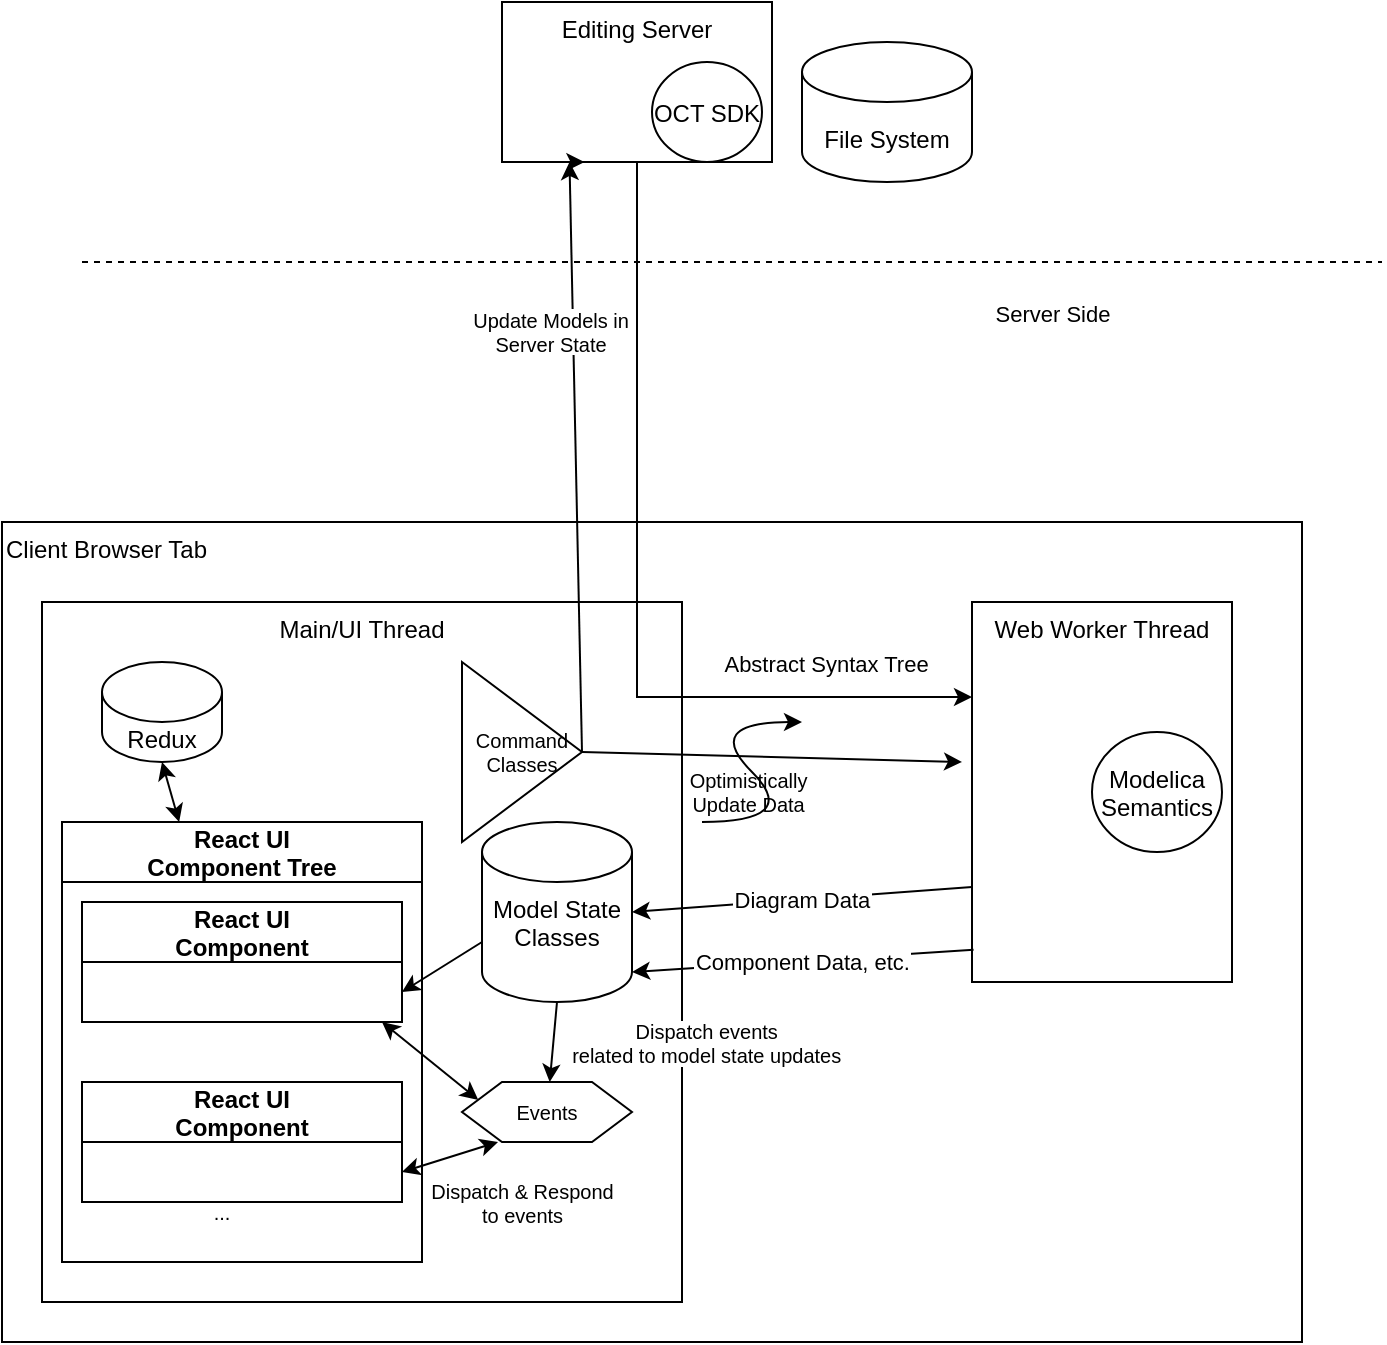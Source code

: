 <mxfile version="20.7.2" type="github">
  <diagram id="kgpKYQtTHZ0yAKxKKP6v" name="Page-1">
    <mxGraphModel dx="1562" dy="869" grid="1" gridSize="10" guides="1" tooltips="1" connect="1" arrows="1" fold="1" page="1" pageScale="1" pageWidth="850" pageHeight="1100" math="0" shadow="0">
      <root>
        <mxCell id="0" />
        <mxCell id="1" parent="0" />
        <mxCell id="abRauZB7TuJ-9SdHrUSJ-6" value="Client Browser Tab" style="rounded=0;verticalAlign=top;align=left;" vertex="1" parent="1">
          <mxGeometry x="50" y="680" width="650" height="410" as="geometry" />
        </mxCell>
        <mxCell id="abRauZB7TuJ-9SdHrUSJ-14" value="" style="endArrow=none;dashed=1;rounded=0;" edge="1" parent="1">
          <mxGeometry width="50" height="50" relative="1" as="geometry">
            <mxPoint x="90" y="550" as="sourcePoint" />
            <mxPoint x="740" y="550" as="targetPoint" />
          </mxGeometry>
        </mxCell>
        <mxCell id="abRauZB7TuJ-9SdHrUSJ-15" value="Main/UI Thread" style="rounded=0;verticalAlign=top;" vertex="1" parent="1">
          <mxGeometry x="70" y="720" width="320" height="350" as="geometry" />
        </mxCell>
        <mxCell id="abRauZB7TuJ-9SdHrUSJ-16" value="Web Worker Thread" style="rounded=0;verticalAlign=top;" vertex="1" parent="1">
          <mxGeometry x="535" y="720" width="130" height="190" as="geometry" />
        </mxCell>
        <mxCell id="abRauZB7TuJ-9SdHrUSJ-17" value="Modelica&#xa;Semantics" style="ellipse;" vertex="1" parent="1">
          <mxGeometry x="595" y="785" width="65" height="60" as="geometry" />
        </mxCell>
        <mxCell id="abRauZB7TuJ-9SdHrUSJ-12" value="Server Side" style="edgeStyle=orthogonalEdgeStyle;rounded=0;orthogonalLoop=1;jettySize=auto;exitX=0.5;exitY=1;exitDx=0;exitDy=0;entryX=0;entryY=0.25;entryDx=0;entryDy=0;" edge="1" parent="1" source="abRauZB7TuJ-9SdHrUSJ-3" target="abRauZB7TuJ-9SdHrUSJ-16">
          <mxGeometry x="-0.652" y="208" relative="1" as="geometry">
            <mxPoint x="360" y="730" as="targetPoint" />
            <Array as="points">
              <mxPoint x="368" y="768" />
            </Array>
            <mxPoint as="offset" />
          </mxGeometry>
        </mxCell>
        <mxCell id="abRauZB7TuJ-9SdHrUSJ-19" value=" Abstract Syntax Tree" style="edgeLabel;align=center;verticalAlign=middle;resizable=0;points=[];" vertex="1" connectable="0" parent="abRauZB7TuJ-9SdHrUSJ-12">
          <mxGeometry x="0.085" y="2" relative="1" as="geometry">
            <mxPoint x="91" y="14" as="offset" />
          </mxGeometry>
        </mxCell>
        <mxCell id="abRauZB7TuJ-9SdHrUSJ-30" value="Diagram Data" style="endArrow=classic;rounded=0;entryX=1;entryY=0.5;entryDx=0;entryDy=0;exitX=0;exitY=0.75;exitDx=0;exitDy=0;entryPerimeter=0;" edge="1" parent="1" source="abRauZB7TuJ-9SdHrUSJ-16" target="abRauZB7TuJ-9SdHrUSJ-32">
          <mxGeometry width="50" height="50" relative="1" as="geometry">
            <mxPoint x="400" y="760" as="sourcePoint" />
            <mxPoint x="450" y="710" as="targetPoint" />
          </mxGeometry>
        </mxCell>
        <mxCell id="abRauZB7TuJ-9SdHrUSJ-31" value="Redux" style="shape=cylinder3;boundedLbl=1;backgroundOutline=1;size=15;" vertex="1" parent="1">
          <mxGeometry x="100" y="750" width="60" height="50" as="geometry" />
        </mxCell>
        <mxCell id="abRauZB7TuJ-9SdHrUSJ-32" value="Model State&#xa;Classes" style="shape=cylinder3;boundedLbl=1;backgroundOutline=1;size=15;verticalAlign=top;" vertex="1" parent="1">
          <mxGeometry x="290" y="830" width="75" height="90" as="geometry" />
        </mxCell>
        <mxCell id="abRauZB7TuJ-9SdHrUSJ-34" value="React UI&#xa;Component Tree" style="swimlane;startSize=30;" vertex="1" parent="1">
          <mxGeometry x="80" y="830" width="180" height="220" as="geometry" />
        </mxCell>
        <mxCell id="abRauZB7TuJ-9SdHrUSJ-61" value="React UI&#xa;Component" style="swimlane;startSize=30;" vertex="1" parent="abRauZB7TuJ-9SdHrUSJ-34">
          <mxGeometry x="10" y="40" width="160" height="60" as="geometry" />
        </mxCell>
        <mxCell id="abRauZB7TuJ-9SdHrUSJ-62" value="React UI&#xa;Component" style="swimlane;startSize=30;" vertex="1" parent="abRauZB7TuJ-9SdHrUSJ-34">
          <mxGeometry x="10" y="130" width="160" height="60" as="geometry" />
        </mxCell>
        <mxCell id="abRauZB7TuJ-9SdHrUSJ-63" value="..." style="text;strokeColor=none;fillColor=none;align=center;verticalAlign=middle;rounded=0;fontSize=10;" vertex="1" parent="abRauZB7TuJ-9SdHrUSJ-34">
          <mxGeometry x="50" y="180" width="60" height="30" as="geometry" />
        </mxCell>
        <mxCell id="abRauZB7TuJ-9SdHrUSJ-41" value="Component Data, etc." style="endArrow=classic;rounded=0;entryX=1;entryY=1;entryDx=0;entryDy=-15;exitX=0.006;exitY=0.915;exitDx=0;exitDy=0;entryPerimeter=0;exitPerimeter=0;" edge="1" parent="1" source="abRauZB7TuJ-9SdHrUSJ-16" target="abRauZB7TuJ-9SdHrUSJ-32">
          <mxGeometry width="50" height="50" relative="1" as="geometry">
            <mxPoint x="530" y="879.5" as="sourcePoint" />
            <mxPoint x="390" y="879.5" as="targetPoint" />
          </mxGeometry>
        </mxCell>
        <mxCell id="abRauZB7TuJ-9SdHrUSJ-43" value="Command&#xa;Classes" style="triangle;fontSize=10;" vertex="1" parent="1">
          <mxGeometry x="280" y="750" width="60" height="90" as="geometry" />
        </mxCell>
        <mxCell id="abRauZB7TuJ-9SdHrUSJ-44" value="" style="endArrow=classic;rounded=0;fontSize=10;exitX=1;exitY=0.5;exitDx=0;exitDy=0;" edge="1" parent="1" source="abRauZB7TuJ-9SdHrUSJ-43">
          <mxGeometry width="50" height="50" relative="1" as="geometry">
            <mxPoint x="370" y="850" as="sourcePoint" />
            <mxPoint x="530" y="800" as="targetPoint" />
          </mxGeometry>
        </mxCell>
        <mxCell id="abRauZB7TuJ-9SdHrUSJ-51" value="Optimistically&#xa;Update Data" style="edgeLabel;align=center;verticalAlign=middle;resizable=0;points=[];fontSize=10;" vertex="1" connectable="0" parent="abRauZB7TuJ-9SdHrUSJ-44">
          <mxGeometry x="-0.399" y="2" relative="1" as="geometry">
            <mxPoint x="26" y="20" as="offset" />
          </mxGeometry>
        </mxCell>
        <mxCell id="abRauZB7TuJ-9SdHrUSJ-52" value="" style="endArrow=classic;rounded=0;fontSize=10;exitX=1;exitY=0.5;exitDx=0;exitDy=0;entryX=0.25;entryY=1;entryDx=0;entryDy=0;" edge="1" parent="1" source="abRauZB7TuJ-9SdHrUSJ-43" target="abRauZB7TuJ-9SdHrUSJ-3">
          <mxGeometry width="50" height="50" relative="1" as="geometry">
            <mxPoint x="400" y="760" as="sourcePoint" />
            <mxPoint x="450" y="710" as="targetPoint" />
          </mxGeometry>
        </mxCell>
        <mxCell id="abRauZB7TuJ-9SdHrUSJ-54" value="Update Models in&#xa;Server State" style="edgeLabel;align=center;verticalAlign=middle;resizable=0;points=[];fontSize=10;" vertex="1" connectable="0" parent="abRauZB7TuJ-9SdHrUSJ-52">
          <mxGeometry x="0.196" y="2" relative="1" as="geometry">
            <mxPoint x="-10" y="-34" as="offset" />
          </mxGeometry>
        </mxCell>
        <mxCell id="abRauZB7TuJ-9SdHrUSJ-53" value="" style="group" vertex="1" connectable="0" parent="1">
          <mxGeometry x="300" y="420" width="235" height="90" as="geometry" />
        </mxCell>
        <mxCell id="abRauZB7TuJ-9SdHrUSJ-3" value="Editing Server" style="rounded=0;verticalAlign=top;" vertex="1" parent="abRauZB7TuJ-9SdHrUSJ-53">
          <mxGeometry width="135" height="80" as="geometry" />
        </mxCell>
        <mxCell id="abRauZB7TuJ-9SdHrUSJ-11" value="OCT SDK" style="ellipse;" vertex="1" parent="abRauZB7TuJ-9SdHrUSJ-53">
          <mxGeometry x="75" y="30" width="55" height="50" as="geometry" />
        </mxCell>
        <mxCell id="abRauZB7TuJ-9SdHrUSJ-39" value="File System" style="shape=cylinder3;boundedLbl=1;backgroundOutline=1;size=15;" vertex="1" parent="abRauZB7TuJ-9SdHrUSJ-53">
          <mxGeometry x="150" y="20" width="85" height="70" as="geometry" />
        </mxCell>
        <mxCell id="abRauZB7TuJ-9SdHrUSJ-78" style="edgeStyle=orthogonalEdgeStyle;rounded=0;orthogonalLoop=1;jettySize=auto;exitX=0.25;exitY=1;exitDx=0;exitDy=0;entryX=0.305;entryY=0.993;entryDx=0;entryDy=0;entryPerimeter=0;fontSize=10;" edge="1" parent="abRauZB7TuJ-9SdHrUSJ-53" source="abRauZB7TuJ-9SdHrUSJ-3" target="abRauZB7TuJ-9SdHrUSJ-3">
          <mxGeometry relative="1" as="geometry" />
        </mxCell>
        <mxCell id="abRauZB7TuJ-9SdHrUSJ-68" value="" style="endArrow=classic;startArrow=classic;rounded=0;fontSize=10;entryX=0.5;entryY=1;entryDx=0;entryDy=0;entryPerimeter=0;" edge="1" parent="1" source="abRauZB7TuJ-9SdHrUSJ-34" target="abRauZB7TuJ-9SdHrUSJ-31">
          <mxGeometry width="50" height="50" relative="1" as="geometry">
            <mxPoint x="400" y="940" as="sourcePoint" />
            <mxPoint x="450" y="890" as="targetPoint" />
          </mxGeometry>
        </mxCell>
        <mxCell id="abRauZB7TuJ-9SdHrUSJ-70" value="" style="endArrow=classic;rounded=0;fontSize=10;exitX=0;exitY=0;exitDx=0;exitDy=60;exitPerimeter=0;entryX=1;entryY=0.75;entryDx=0;entryDy=0;" edge="1" parent="1" source="abRauZB7TuJ-9SdHrUSJ-32" target="abRauZB7TuJ-9SdHrUSJ-61">
          <mxGeometry width="50" height="50" relative="1" as="geometry">
            <mxPoint x="400" y="940" as="sourcePoint" />
            <mxPoint x="450" y="890" as="targetPoint" />
          </mxGeometry>
        </mxCell>
        <mxCell id="abRauZB7TuJ-9SdHrUSJ-71" value="Events" style="shape=hexagon;perimeter=hexagonPerimeter2;fixedSize=1;fontSize=10;" vertex="1" parent="1">
          <mxGeometry x="280" y="960" width="85" height="30" as="geometry" />
        </mxCell>
        <mxCell id="abRauZB7TuJ-9SdHrUSJ-72" value="" style="endArrow=classic;rounded=0;fontSize=10;exitX=0.5;exitY=1;exitDx=0;exitDy=0;exitPerimeter=0;" edge="1" parent="1" source="abRauZB7TuJ-9SdHrUSJ-32" target="abRauZB7TuJ-9SdHrUSJ-71">
          <mxGeometry width="50" height="50" relative="1" as="geometry">
            <mxPoint x="400" y="940" as="sourcePoint" />
            <mxPoint x="450" y="890" as="targetPoint" />
          </mxGeometry>
        </mxCell>
        <mxCell id="abRauZB7TuJ-9SdHrUSJ-73" value="" style="endArrow=classic;startArrow=classic;rounded=0;fontSize=10;entryX=0;entryY=0.25;entryDx=0;entryDy=0;" edge="1" parent="1" target="abRauZB7TuJ-9SdHrUSJ-71">
          <mxGeometry width="50" height="50" relative="1" as="geometry">
            <mxPoint x="240" y="930" as="sourcePoint" />
            <mxPoint x="450" y="890" as="targetPoint" />
          </mxGeometry>
        </mxCell>
        <mxCell id="abRauZB7TuJ-9SdHrUSJ-76" value="Dispatch events&#xa;related to model state updates" style="edgeLabel;align=center;verticalAlign=middle;resizable=0;points=[];fontSize=10;" vertex="1" connectable="0" parent="abRauZB7TuJ-9SdHrUSJ-73">
          <mxGeometry x="0.421" y="3" relative="1" as="geometry">
            <mxPoint x="126" y="-15" as="offset" />
          </mxGeometry>
        </mxCell>
        <mxCell id="abRauZB7TuJ-9SdHrUSJ-75" value="" style="endArrow=classic;startArrow=classic;rounded=0;fontSize=10;exitX=1;exitY=0.75;exitDx=0;exitDy=0;" edge="1" parent="1" source="abRauZB7TuJ-9SdHrUSJ-62">
          <mxGeometry width="50" height="50" relative="1" as="geometry">
            <mxPoint x="250" y="940" as="sourcePoint" />
            <mxPoint x="298" y="990" as="targetPoint" />
          </mxGeometry>
        </mxCell>
        <mxCell id="abRauZB7TuJ-9SdHrUSJ-77" value="Dispatch &amp; Respond&#xa;to events" style="edgeLabel;align=center;verticalAlign=middle;resizable=0;points=[];fontSize=10;" vertex="1" connectable="0" parent="1">
          <mxGeometry x="309.998" y="1020.0" as="geometry" />
        </mxCell>
        <mxCell id="abRauZB7TuJ-9SdHrUSJ-82" value="" style="curved=1;endArrow=classic;rounded=0;fontSize=10;" edge="1" parent="1">
          <mxGeometry width="50" height="50" relative="1" as="geometry">
            <mxPoint x="400" y="830" as="sourcePoint" />
            <mxPoint x="450" y="780" as="targetPoint" />
            <Array as="points">
              <mxPoint x="450" y="830" />
              <mxPoint x="400" y="780" />
            </Array>
          </mxGeometry>
        </mxCell>
      </root>
    </mxGraphModel>
  </diagram>
</mxfile>
